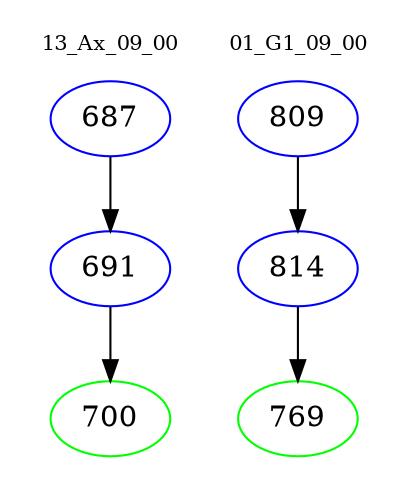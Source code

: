 digraph{
subgraph cluster_0 {
color = white
label = "13_Ax_09_00";
fontsize=10;
T0_687 [label="687", color="blue"]
T0_687 -> T0_691 [color="black"]
T0_691 [label="691", color="blue"]
T0_691 -> T0_700 [color="black"]
T0_700 [label="700", color="green"]
}
subgraph cluster_1 {
color = white
label = "01_G1_09_00";
fontsize=10;
T1_809 [label="809", color="blue"]
T1_809 -> T1_814 [color="black"]
T1_814 [label="814", color="blue"]
T1_814 -> T1_769 [color="black"]
T1_769 [label="769", color="green"]
}
}
